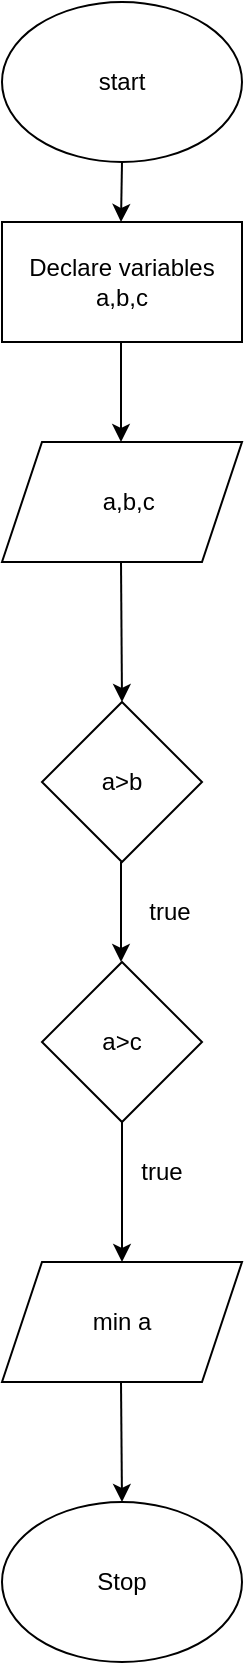 <mxfile version="22.0.8" type="device">
  <diagram name="Trang-1" id="isFgYuksdIK8F32cxrVV">
    <mxGraphModel dx="1050" dy="581" grid="1" gridSize="10" guides="1" tooltips="1" connect="1" arrows="1" fold="1" page="1" pageScale="1" pageWidth="827" pageHeight="1169" math="0" shadow="0">
      <root>
        <mxCell id="0" />
        <mxCell id="1" parent="0" />
        <mxCell id="ADQzJC_BzgHMaHWSX8ca-1" value="start" style="ellipse;whiteSpace=wrap;html=1;" parent="1" vertex="1">
          <mxGeometry x="330" y="40" width="120" height="80" as="geometry" />
        </mxCell>
        <mxCell id="ADQzJC_BzgHMaHWSX8ca-6" value="Declare variables a,b,c" style="rounded=0;whiteSpace=wrap;html=1;" parent="1" vertex="1">
          <mxGeometry x="330" y="150" width="120" height="60" as="geometry" />
        </mxCell>
        <mxCell id="ADQzJC_BzgHMaHWSX8ca-7" value="&amp;nbsp; a,b,c" style="shape=parallelogram;perimeter=parallelogramPerimeter;whiteSpace=wrap;html=1;fixedSize=1;" parent="1" vertex="1">
          <mxGeometry x="330" y="260" width="120" height="60" as="geometry" />
        </mxCell>
        <mxCell id="ADQzJC_BzgHMaHWSX8ca-8" value="a&amp;gt;b" style="rhombus;whiteSpace=wrap;html=1;" parent="1" vertex="1">
          <mxGeometry x="350" y="390" width="80" height="80" as="geometry" />
        </mxCell>
        <mxCell id="ADQzJC_BzgHMaHWSX8ca-9" value="a&amp;gt;c" style="rhombus;whiteSpace=wrap;html=1;" parent="1" vertex="1">
          <mxGeometry x="350" y="520" width="80" height="80" as="geometry" />
        </mxCell>
        <mxCell id="ADQzJC_BzgHMaHWSX8ca-10" value="min a" style="shape=parallelogram;perimeter=parallelogramPerimeter;whiteSpace=wrap;html=1;fixedSize=1;" parent="1" vertex="1">
          <mxGeometry x="330" y="670" width="120" height="60" as="geometry" />
        </mxCell>
        <mxCell id="ADQzJC_BzgHMaHWSX8ca-11" value="Stop" style="ellipse;whiteSpace=wrap;html=1;" parent="1" vertex="1">
          <mxGeometry x="330" y="790" width="120" height="80" as="geometry" />
        </mxCell>
        <mxCell id="ADQzJC_BzgHMaHWSX8ca-12" value="" style="endArrow=classic;html=1;rounded=0;exitX=0.5;exitY=1;exitDx=0;exitDy=0;" parent="1" source="ADQzJC_BzgHMaHWSX8ca-1" edge="1">
          <mxGeometry width="50" height="50" relative="1" as="geometry">
            <mxPoint x="389.5" y="100" as="sourcePoint" />
            <mxPoint x="389.5" y="150" as="targetPoint" />
          </mxGeometry>
        </mxCell>
        <mxCell id="ADQzJC_BzgHMaHWSX8ca-14" value="" style="endArrow=classic;html=1;rounded=0;" parent="1" edge="1">
          <mxGeometry width="50" height="50" relative="1" as="geometry">
            <mxPoint x="389.5" y="210" as="sourcePoint" />
            <mxPoint x="389.5" y="260" as="targetPoint" />
          </mxGeometry>
        </mxCell>
        <mxCell id="ADQzJC_BzgHMaHWSX8ca-15" value="" style="endArrow=classic;html=1;rounded=0;entryX=0.5;entryY=0;entryDx=0;entryDy=0;" parent="1" target="ADQzJC_BzgHMaHWSX8ca-8" edge="1">
          <mxGeometry width="50" height="50" relative="1" as="geometry">
            <mxPoint x="389.5" y="320" as="sourcePoint" />
            <mxPoint x="389.5" y="370" as="targetPoint" />
          </mxGeometry>
        </mxCell>
        <mxCell id="ADQzJC_BzgHMaHWSX8ca-16" value="" style="endArrow=classic;html=1;rounded=0;" parent="1" edge="1">
          <mxGeometry width="50" height="50" relative="1" as="geometry">
            <mxPoint x="389.5" y="470" as="sourcePoint" />
            <mxPoint x="389.5" y="520" as="targetPoint" />
          </mxGeometry>
        </mxCell>
        <mxCell id="ADQzJC_BzgHMaHWSX8ca-18" value="" style="endArrow=classic;html=1;rounded=0;entryX=0.5;entryY=0;entryDx=0;entryDy=0;exitX=0.5;exitY=1;exitDx=0;exitDy=0;" parent="1" source="ADQzJC_BzgHMaHWSX8ca-9" target="ADQzJC_BzgHMaHWSX8ca-10" edge="1">
          <mxGeometry width="50" height="50" relative="1" as="geometry">
            <mxPoint x="390" y="620" as="sourcePoint" />
            <mxPoint x="440" y="570" as="targetPoint" />
          </mxGeometry>
        </mxCell>
        <mxCell id="ADQzJC_BzgHMaHWSX8ca-19" value="" style="endArrow=classic;html=1;rounded=0;entryX=0.5;entryY=0;entryDx=0;entryDy=0;" parent="1" target="ADQzJC_BzgHMaHWSX8ca-11" edge="1">
          <mxGeometry width="50" height="50" relative="1" as="geometry">
            <mxPoint x="389.5" y="730" as="sourcePoint" />
            <mxPoint x="389.5" y="780" as="targetPoint" />
          </mxGeometry>
        </mxCell>
        <mxCell id="lGsYERG1R4IMq0Ps7J_0-1" value="true" style="text;html=1;strokeColor=none;fillColor=none;align=center;verticalAlign=middle;whiteSpace=wrap;rounded=0;" vertex="1" parent="1">
          <mxGeometry x="380" y="610" width="60" height="30" as="geometry" />
        </mxCell>
        <mxCell id="lGsYERG1R4IMq0Ps7J_0-2" value="true" style="text;html=1;strokeColor=none;fillColor=none;align=center;verticalAlign=middle;whiteSpace=wrap;rounded=0;" vertex="1" parent="1">
          <mxGeometry x="384" y="480" width="60" height="30" as="geometry" />
        </mxCell>
      </root>
    </mxGraphModel>
  </diagram>
</mxfile>
